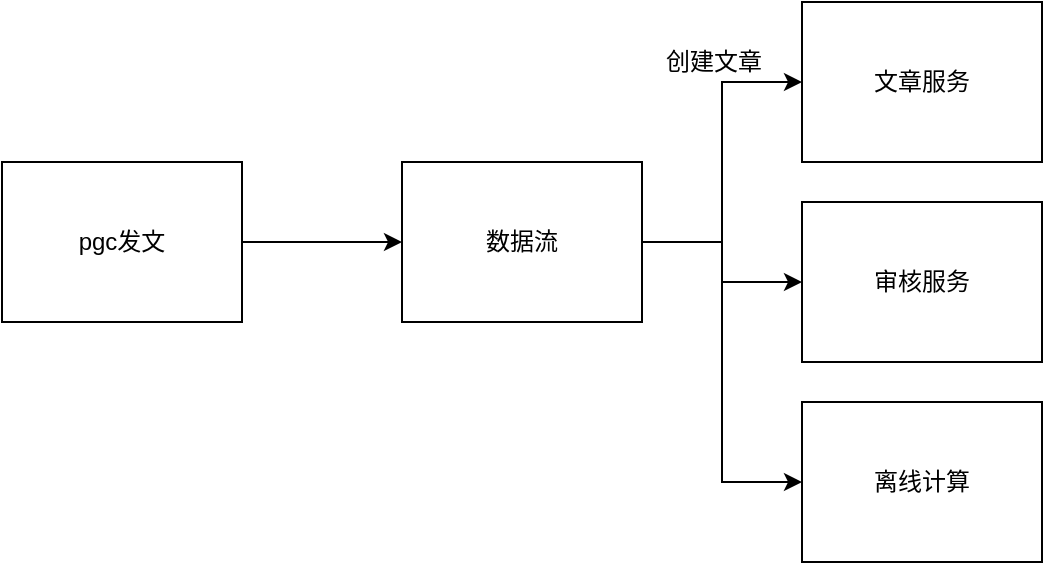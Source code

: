 <mxfile version="10.5.2" type="github"><diagram id="CEL_xJori3pVpSbjha_X" name="Page-1"><mxGraphModel dx="1158" dy="615" grid="1" gridSize="10" guides="1" tooltips="1" connect="1" arrows="1" fold="1" page="1" pageScale="1" pageWidth="3300" pageHeight="2339" math="0" shadow="0"><root><mxCell id="0"/><mxCell id="1" parent="0"/><mxCell id="WqVfF9fTqUCBGlWDCJ8M-6" style="edgeStyle=orthogonalEdgeStyle;rounded=0;orthogonalLoop=1;jettySize=auto;html=1;entryX=0;entryY=0.5;entryDx=0;entryDy=0;" edge="1" parent="1" source="WqVfF9fTqUCBGlWDCJ8M-1" target="WqVfF9fTqUCBGlWDCJ8M-2"><mxGeometry relative="1" as="geometry"/></mxCell><mxCell id="WqVfF9fTqUCBGlWDCJ8M-1" value="pgc发文" style="rounded=0;whiteSpace=wrap;html=1;" vertex="1" parent="1"><mxGeometry x="200" y="120" width="120" height="80" as="geometry"/></mxCell><mxCell id="WqVfF9fTqUCBGlWDCJ8M-7" style="edgeStyle=orthogonalEdgeStyle;rounded=0;orthogonalLoop=1;jettySize=auto;html=1;entryX=0;entryY=0.5;entryDx=0;entryDy=0;" edge="1" parent="1" source="WqVfF9fTqUCBGlWDCJ8M-2" target="WqVfF9fTqUCBGlWDCJ8M-3"><mxGeometry relative="1" as="geometry"/></mxCell><mxCell id="WqVfF9fTqUCBGlWDCJ8M-12" style="edgeStyle=orthogonalEdgeStyle;rounded=0;orthogonalLoop=1;jettySize=auto;html=1;entryX=0;entryY=0.5;entryDx=0;entryDy=0;" edge="1" parent="1" source="WqVfF9fTqUCBGlWDCJ8M-2" target="WqVfF9fTqUCBGlWDCJ8M-10"><mxGeometry relative="1" as="geometry"/></mxCell><mxCell id="WqVfF9fTqUCBGlWDCJ8M-13" style="edgeStyle=orthogonalEdgeStyle;rounded=0;orthogonalLoop=1;jettySize=auto;html=1;entryX=0;entryY=0.5;entryDx=0;entryDy=0;" edge="1" parent="1" source="WqVfF9fTqUCBGlWDCJ8M-2" target="WqVfF9fTqUCBGlWDCJ8M-11"><mxGeometry relative="1" as="geometry"/></mxCell><mxCell id="WqVfF9fTqUCBGlWDCJ8M-2" value="数据流&lt;br&gt;" style="rounded=0;whiteSpace=wrap;html=1;" vertex="1" parent="1"><mxGeometry x="400" y="120" width="120" height="80" as="geometry"/></mxCell><mxCell id="WqVfF9fTqUCBGlWDCJ8M-3" value="文章服务" style="rounded=0;whiteSpace=wrap;html=1;" vertex="1" parent="1"><mxGeometry x="600" y="40" width="120" height="80" as="geometry"/></mxCell><mxCell id="WqVfF9fTqUCBGlWDCJ8M-9" value="创建文章" style="text;html=1;resizable=0;points=[];autosize=1;align=left;verticalAlign=top;spacingTop=-4;" vertex="1" parent="1"><mxGeometry x="530" y="60" width="60" height="20" as="geometry"/></mxCell><mxCell id="WqVfF9fTqUCBGlWDCJ8M-10" value="审核服务" style="rounded=0;whiteSpace=wrap;html=1;" vertex="1" parent="1"><mxGeometry x="600" y="140" width="120" height="80" as="geometry"/></mxCell><mxCell id="WqVfF9fTqUCBGlWDCJ8M-11" value="离线计算" style="rounded=0;whiteSpace=wrap;html=1;" vertex="1" parent="1"><mxGeometry x="600" y="240" width="120" height="80" as="geometry"/></mxCell></root></mxGraphModel></diagram></mxfile>